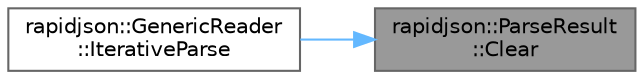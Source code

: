 digraph "rapidjson::ParseResult::Clear"
{
 // LATEX_PDF_SIZE
  bgcolor="transparent";
  edge [fontname=Helvetica,fontsize=10,labelfontname=Helvetica,labelfontsize=10];
  node [fontname=Helvetica,fontsize=10,shape=box,height=0.2,width=0.4];
  rankdir="RL";
  Node1 [id="Node000001",label="rapidjson::ParseResult\l::Clear",height=0.2,width=0.4,color="gray40", fillcolor="grey60", style="filled", fontcolor="black",tooltip="Reset error code."];
  Node1 -> Node2 [id="edge1_Node000001_Node000002",dir="back",color="steelblue1",style="solid",tooltip=" "];
  Node2 [id="Node000002",label="rapidjson::GenericReader\l::IterativeParse",height=0.2,width=0.4,color="grey40", fillcolor="white", style="filled",URL="$classrapidjson_1_1_generic_reader.html#ad133a9a441857a1beaac20802b83abe5",tooltip=" "];
}
